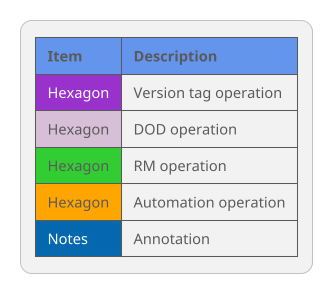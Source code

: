 @startuml
!theme bluegray
skinparam FooterFontColor black
legend top left
    |<#CornflowerBlue> **Item** |<#CornflowerBlue> **Description** |
    |<#DarkOrchid> <color #white>Hexagon</color> | Version tag operation |
    |<#Thistle> Hexagon | DOD operation |
    |<#LimeGreen> Hexagon | RM operation |
    |<#Orange> Hexagon | Automation operation |
    |<#0568ae> <color #white>Notes </color> | Annotation |
endlegend
@enduml